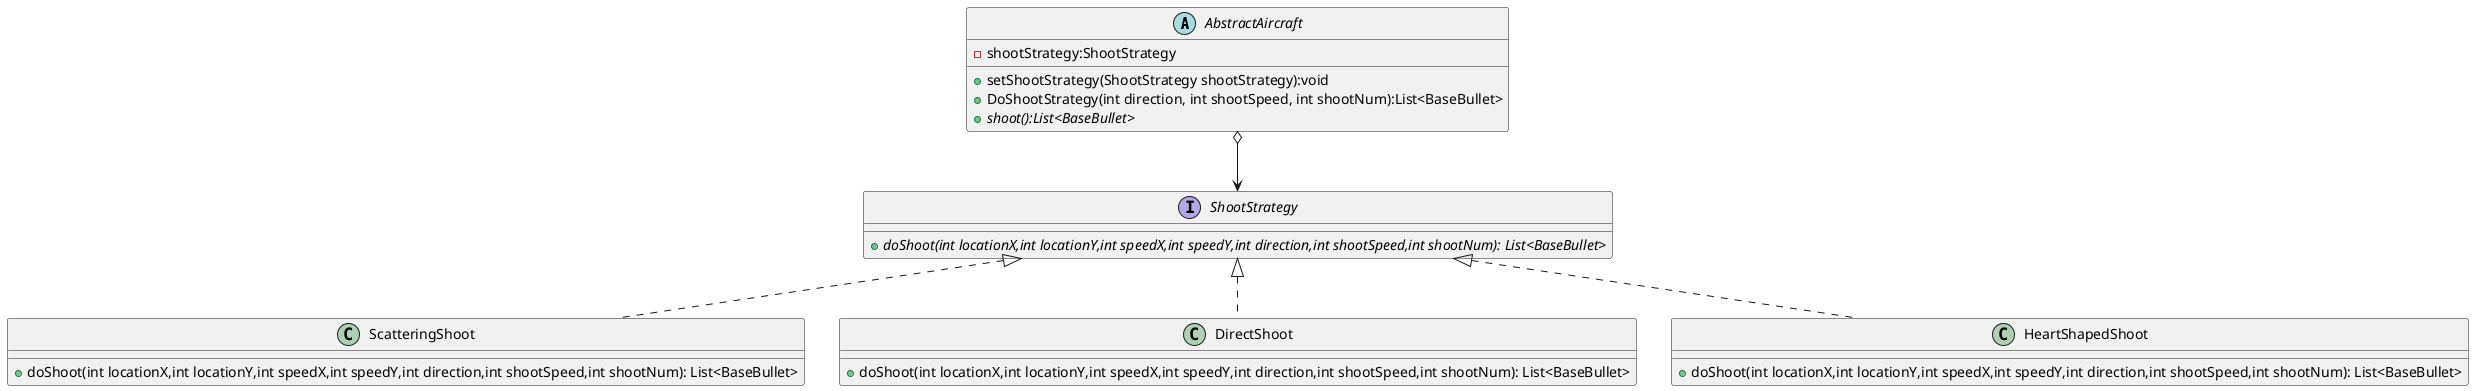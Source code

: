 @startuml
'https://plantuml.com/class-diagram

'策略模式

abstract class AbstractAircraft
'抽象飞行器类
{
    - shootStrategy:ShootStrategy
    + setShootStrategy(ShootStrategy shootStrategy):void
    + DoShootStrategy(int direction, int shootSpeed, int shootNum):List<BaseBullet>
    + {abstract} shoot():List<BaseBullet>

 }
interface ShootStrategy
{
    + {abstract} doShoot(int locationX,int locationY,int speedX,int speedY,int direction,int shootSpeed,int shootNum): List<BaseBullet>
}

class ScatteringShoot
{
    + doShoot(int locationX,int locationY,int speedX,int speedY,int direction,int shootSpeed,int shootNum): List<BaseBullet>
}

class DirectShoot
{
    + doShoot(int locationX,int locationY,int speedX,int speedY,int direction,int shootSpeed,int shootNum): List<BaseBullet>
}

class HeartShapedShoot
{
    + doShoot(int locationX,int locationY,int speedX,int speedY,int direction,int shootSpeed,int shootNum): List<BaseBullet>
}
ShootStrategy <|.. DirectShoot
ShootStrategy <|.. ScatteringShoot
ShootStrategy <|.. HeartShapedShoot
'实现关系

AbstractAircraft o--> ShootStrategy

@enduml
